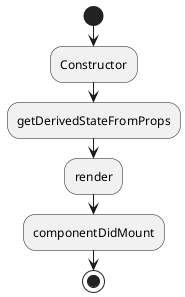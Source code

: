 @startuml
left to right direction

(*) -> "Constructor"
"Constructor" -> "getDerivedStateFromProps" 
"getDerivedStateFromProps" -> "render"
"render" -> "componentDidMount"
"componentDidMount" -> (*)

@enduml